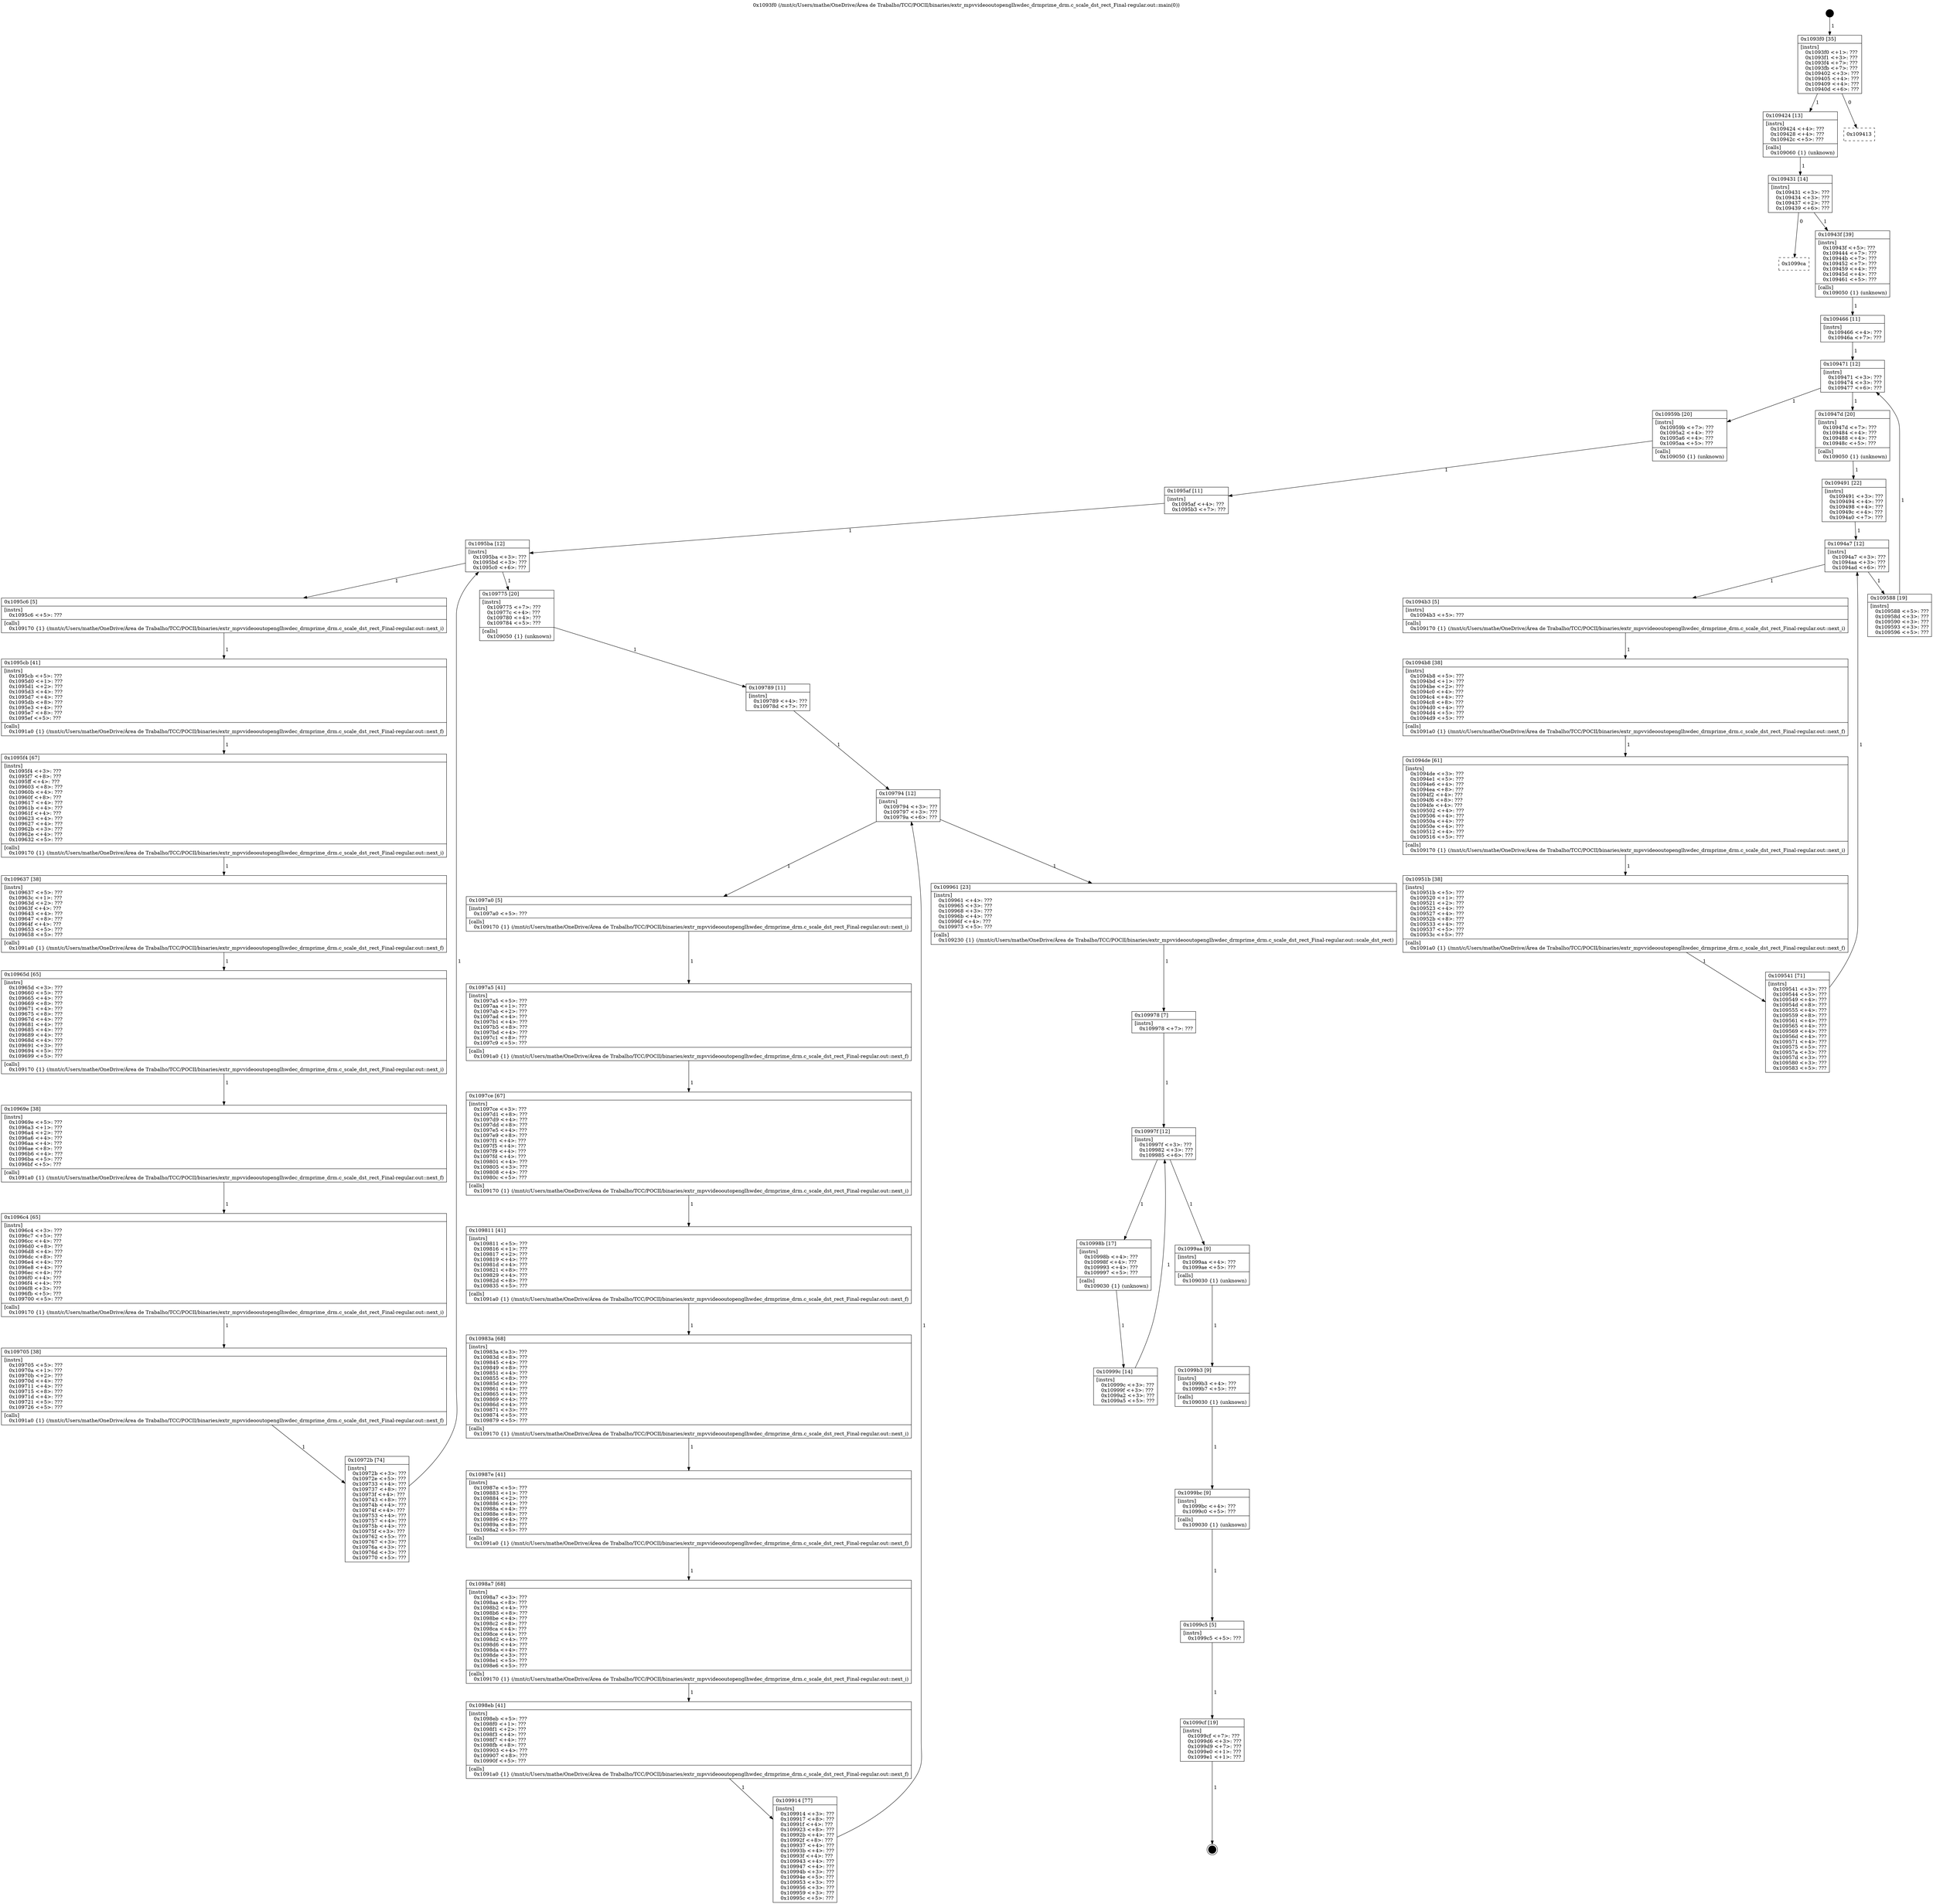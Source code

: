 digraph "0x1093f0" {
  label = "0x1093f0 (/mnt/c/Users/mathe/OneDrive/Área de Trabalho/TCC/POCII/binaries/extr_mpvvideooutopenglhwdec_drmprime_drm.c_scale_dst_rect_Final-regular.out::main(0))"
  labelloc = "t"
  node[shape=record]

  Entry [label="",width=0.3,height=0.3,shape=circle,fillcolor=black,style=filled]
  "0x1093f0" [label="{
     0x1093f0 [35]\l
     | [instrs]\l
     &nbsp;&nbsp;0x1093f0 \<+1\>: ???\l
     &nbsp;&nbsp;0x1093f1 \<+3\>: ???\l
     &nbsp;&nbsp;0x1093f4 \<+7\>: ???\l
     &nbsp;&nbsp;0x1093fb \<+7\>: ???\l
     &nbsp;&nbsp;0x109402 \<+3\>: ???\l
     &nbsp;&nbsp;0x109405 \<+4\>: ???\l
     &nbsp;&nbsp;0x109409 \<+4\>: ???\l
     &nbsp;&nbsp;0x10940d \<+6\>: ???\l
  }"]
  "0x109424" [label="{
     0x109424 [13]\l
     | [instrs]\l
     &nbsp;&nbsp;0x109424 \<+4\>: ???\l
     &nbsp;&nbsp;0x109428 \<+4\>: ???\l
     &nbsp;&nbsp;0x10942c \<+5\>: ???\l
     | [calls]\l
     &nbsp;&nbsp;0x109060 \{1\} (unknown)\l
  }"]
  "0x109413" [label="{
     0x109413\l
  }", style=dashed]
  "0x109431" [label="{
     0x109431 [14]\l
     | [instrs]\l
     &nbsp;&nbsp;0x109431 \<+3\>: ???\l
     &nbsp;&nbsp;0x109434 \<+3\>: ???\l
     &nbsp;&nbsp;0x109437 \<+2\>: ???\l
     &nbsp;&nbsp;0x109439 \<+6\>: ???\l
  }"]
  "0x1099ca" [label="{
     0x1099ca\l
  }", style=dashed]
  "0x10943f" [label="{
     0x10943f [39]\l
     | [instrs]\l
     &nbsp;&nbsp;0x10943f \<+5\>: ???\l
     &nbsp;&nbsp;0x109444 \<+7\>: ???\l
     &nbsp;&nbsp;0x10944b \<+7\>: ???\l
     &nbsp;&nbsp;0x109452 \<+7\>: ???\l
     &nbsp;&nbsp;0x109459 \<+4\>: ???\l
     &nbsp;&nbsp;0x10945d \<+4\>: ???\l
     &nbsp;&nbsp;0x109461 \<+5\>: ???\l
     | [calls]\l
     &nbsp;&nbsp;0x109050 \{1\} (unknown)\l
  }"]
  Exit [label="",width=0.3,height=0.3,shape=circle,fillcolor=black,style=filled,peripheries=2]
  "0x109471" [label="{
     0x109471 [12]\l
     | [instrs]\l
     &nbsp;&nbsp;0x109471 \<+3\>: ???\l
     &nbsp;&nbsp;0x109474 \<+3\>: ???\l
     &nbsp;&nbsp;0x109477 \<+6\>: ???\l
  }"]
  "0x10959b" [label="{
     0x10959b [20]\l
     | [instrs]\l
     &nbsp;&nbsp;0x10959b \<+7\>: ???\l
     &nbsp;&nbsp;0x1095a2 \<+4\>: ???\l
     &nbsp;&nbsp;0x1095a6 \<+4\>: ???\l
     &nbsp;&nbsp;0x1095aa \<+5\>: ???\l
     | [calls]\l
     &nbsp;&nbsp;0x109050 \{1\} (unknown)\l
  }"]
  "0x10947d" [label="{
     0x10947d [20]\l
     | [instrs]\l
     &nbsp;&nbsp;0x10947d \<+7\>: ???\l
     &nbsp;&nbsp;0x109484 \<+4\>: ???\l
     &nbsp;&nbsp;0x109488 \<+4\>: ???\l
     &nbsp;&nbsp;0x10948c \<+5\>: ???\l
     | [calls]\l
     &nbsp;&nbsp;0x109050 \{1\} (unknown)\l
  }"]
  "0x1094a7" [label="{
     0x1094a7 [12]\l
     | [instrs]\l
     &nbsp;&nbsp;0x1094a7 \<+3\>: ???\l
     &nbsp;&nbsp;0x1094aa \<+3\>: ???\l
     &nbsp;&nbsp;0x1094ad \<+6\>: ???\l
  }"]
  "0x109588" [label="{
     0x109588 [19]\l
     | [instrs]\l
     &nbsp;&nbsp;0x109588 \<+5\>: ???\l
     &nbsp;&nbsp;0x10958d \<+3\>: ???\l
     &nbsp;&nbsp;0x109590 \<+3\>: ???\l
     &nbsp;&nbsp;0x109593 \<+3\>: ???\l
     &nbsp;&nbsp;0x109596 \<+5\>: ???\l
  }"]
  "0x1094b3" [label="{
     0x1094b3 [5]\l
     | [instrs]\l
     &nbsp;&nbsp;0x1094b3 \<+5\>: ???\l
     | [calls]\l
     &nbsp;&nbsp;0x109170 \{1\} (/mnt/c/Users/mathe/OneDrive/Área de Trabalho/TCC/POCII/binaries/extr_mpvvideooutopenglhwdec_drmprime_drm.c_scale_dst_rect_Final-regular.out::next_i)\l
  }"]
  "0x1094b8" [label="{
     0x1094b8 [38]\l
     | [instrs]\l
     &nbsp;&nbsp;0x1094b8 \<+5\>: ???\l
     &nbsp;&nbsp;0x1094bd \<+1\>: ???\l
     &nbsp;&nbsp;0x1094be \<+2\>: ???\l
     &nbsp;&nbsp;0x1094c0 \<+4\>: ???\l
     &nbsp;&nbsp;0x1094c4 \<+4\>: ???\l
     &nbsp;&nbsp;0x1094c8 \<+8\>: ???\l
     &nbsp;&nbsp;0x1094d0 \<+4\>: ???\l
     &nbsp;&nbsp;0x1094d4 \<+5\>: ???\l
     &nbsp;&nbsp;0x1094d9 \<+5\>: ???\l
     | [calls]\l
     &nbsp;&nbsp;0x1091a0 \{1\} (/mnt/c/Users/mathe/OneDrive/Área de Trabalho/TCC/POCII/binaries/extr_mpvvideooutopenglhwdec_drmprime_drm.c_scale_dst_rect_Final-regular.out::next_f)\l
  }"]
  "0x1094de" [label="{
     0x1094de [61]\l
     | [instrs]\l
     &nbsp;&nbsp;0x1094de \<+3\>: ???\l
     &nbsp;&nbsp;0x1094e1 \<+5\>: ???\l
     &nbsp;&nbsp;0x1094e6 \<+4\>: ???\l
     &nbsp;&nbsp;0x1094ea \<+8\>: ???\l
     &nbsp;&nbsp;0x1094f2 \<+4\>: ???\l
     &nbsp;&nbsp;0x1094f6 \<+8\>: ???\l
     &nbsp;&nbsp;0x1094fe \<+4\>: ???\l
     &nbsp;&nbsp;0x109502 \<+4\>: ???\l
     &nbsp;&nbsp;0x109506 \<+4\>: ???\l
     &nbsp;&nbsp;0x10950a \<+4\>: ???\l
     &nbsp;&nbsp;0x10950e \<+4\>: ???\l
     &nbsp;&nbsp;0x109512 \<+4\>: ???\l
     &nbsp;&nbsp;0x109516 \<+5\>: ???\l
     | [calls]\l
     &nbsp;&nbsp;0x109170 \{1\} (/mnt/c/Users/mathe/OneDrive/Área de Trabalho/TCC/POCII/binaries/extr_mpvvideooutopenglhwdec_drmprime_drm.c_scale_dst_rect_Final-regular.out::next_i)\l
  }"]
  "0x10951b" [label="{
     0x10951b [38]\l
     | [instrs]\l
     &nbsp;&nbsp;0x10951b \<+5\>: ???\l
     &nbsp;&nbsp;0x109520 \<+1\>: ???\l
     &nbsp;&nbsp;0x109521 \<+2\>: ???\l
     &nbsp;&nbsp;0x109523 \<+4\>: ???\l
     &nbsp;&nbsp;0x109527 \<+4\>: ???\l
     &nbsp;&nbsp;0x10952b \<+8\>: ???\l
     &nbsp;&nbsp;0x109533 \<+4\>: ???\l
     &nbsp;&nbsp;0x109537 \<+5\>: ???\l
     &nbsp;&nbsp;0x10953c \<+5\>: ???\l
     | [calls]\l
     &nbsp;&nbsp;0x1091a0 \{1\} (/mnt/c/Users/mathe/OneDrive/Área de Trabalho/TCC/POCII/binaries/extr_mpvvideooutopenglhwdec_drmprime_drm.c_scale_dst_rect_Final-regular.out::next_f)\l
  }"]
  "0x109541" [label="{
     0x109541 [71]\l
     | [instrs]\l
     &nbsp;&nbsp;0x109541 \<+3\>: ???\l
     &nbsp;&nbsp;0x109544 \<+5\>: ???\l
     &nbsp;&nbsp;0x109549 \<+4\>: ???\l
     &nbsp;&nbsp;0x10954d \<+8\>: ???\l
     &nbsp;&nbsp;0x109555 \<+4\>: ???\l
     &nbsp;&nbsp;0x109559 \<+8\>: ???\l
     &nbsp;&nbsp;0x109561 \<+4\>: ???\l
     &nbsp;&nbsp;0x109565 \<+4\>: ???\l
     &nbsp;&nbsp;0x109569 \<+4\>: ???\l
     &nbsp;&nbsp;0x10956d \<+4\>: ???\l
     &nbsp;&nbsp;0x109571 \<+4\>: ???\l
     &nbsp;&nbsp;0x109575 \<+5\>: ???\l
     &nbsp;&nbsp;0x10957a \<+3\>: ???\l
     &nbsp;&nbsp;0x10957d \<+3\>: ???\l
     &nbsp;&nbsp;0x109580 \<+3\>: ???\l
     &nbsp;&nbsp;0x109583 \<+5\>: ???\l
  }"]
  "0x109491" [label="{
     0x109491 [22]\l
     | [instrs]\l
     &nbsp;&nbsp;0x109491 \<+3\>: ???\l
     &nbsp;&nbsp;0x109494 \<+4\>: ???\l
     &nbsp;&nbsp;0x109498 \<+4\>: ???\l
     &nbsp;&nbsp;0x10949c \<+4\>: ???\l
     &nbsp;&nbsp;0x1094a0 \<+7\>: ???\l
  }"]
  "0x1099cf" [label="{
     0x1099cf [19]\l
     | [instrs]\l
     &nbsp;&nbsp;0x1099cf \<+7\>: ???\l
     &nbsp;&nbsp;0x1099d6 \<+3\>: ???\l
     &nbsp;&nbsp;0x1099d9 \<+7\>: ???\l
     &nbsp;&nbsp;0x1099e0 \<+1\>: ???\l
     &nbsp;&nbsp;0x1099e1 \<+1\>: ???\l
  }"]
  "0x109466" [label="{
     0x109466 [11]\l
     | [instrs]\l
     &nbsp;&nbsp;0x109466 \<+4\>: ???\l
     &nbsp;&nbsp;0x10946a \<+7\>: ???\l
  }"]
  "0x1095ba" [label="{
     0x1095ba [12]\l
     | [instrs]\l
     &nbsp;&nbsp;0x1095ba \<+3\>: ???\l
     &nbsp;&nbsp;0x1095bd \<+3\>: ???\l
     &nbsp;&nbsp;0x1095c0 \<+6\>: ???\l
  }"]
  "0x109775" [label="{
     0x109775 [20]\l
     | [instrs]\l
     &nbsp;&nbsp;0x109775 \<+7\>: ???\l
     &nbsp;&nbsp;0x10977c \<+4\>: ???\l
     &nbsp;&nbsp;0x109780 \<+4\>: ???\l
     &nbsp;&nbsp;0x109784 \<+5\>: ???\l
     | [calls]\l
     &nbsp;&nbsp;0x109050 \{1\} (unknown)\l
  }"]
  "0x1095c6" [label="{
     0x1095c6 [5]\l
     | [instrs]\l
     &nbsp;&nbsp;0x1095c6 \<+5\>: ???\l
     | [calls]\l
     &nbsp;&nbsp;0x109170 \{1\} (/mnt/c/Users/mathe/OneDrive/Área de Trabalho/TCC/POCII/binaries/extr_mpvvideooutopenglhwdec_drmprime_drm.c_scale_dst_rect_Final-regular.out::next_i)\l
  }"]
  "0x1095cb" [label="{
     0x1095cb [41]\l
     | [instrs]\l
     &nbsp;&nbsp;0x1095cb \<+5\>: ???\l
     &nbsp;&nbsp;0x1095d0 \<+1\>: ???\l
     &nbsp;&nbsp;0x1095d1 \<+2\>: ???\l
     &nbsp;&nbsp;0x1095d3 \<+4\>: ???\l
     &nbsp;&nbsp;0x1095d7 \<+4\>: ???\l
     &nbsp;&nbsp;0x1095db \<+8\>: ???\l
     &nbsp;&nbsp;0x1095e3 \<+4\>: ???\l
     &nbsp;&nbsp;0x1095e7 \<+8\>: ???\l
     &nbsp;&nbsp;0x1095ef \<+5\>: ???\l
     | [calls]\l
     &nbsp;&nbsp;0x1091a0 \{1\} (/mnt/c/Users/mathe/OneDrive/Área de Trabalho/TCC/POCII/binaries/extr_mpvvideooutopenglhwdec_drmprime_drm.c_scale_dst_rect_Final-regular.out::next_f)\l
  }"]
  "0x1095f4" [label="{
     0x1095f4 [67]\l
     | [instrs]\l
     &nbsp;&nbsp;0x1095f4 \<+3\>: ???\l
     &nbsp;&nbsp;0x1095f7 \<+8\>: ???\l
     &nbsp;&nbsp;0x1095ff \<+4\>: ???\l
     &nbsp;&nbsp;0x109603 \<+8\>: ???\l
     &nbsp;&nbsp;0x10960b \<+4\>: ???\l
     &nbsp;&nbsp;0x10960f \<+8\>: ???\l
     &nbsp;&nbsp;0x109617 \<+4\>: ???\l
     &nbsp;&nbsp;0x10961b \<+4\>: ???\l
     &nbsp;&nbsp;0x10961f \<+4\>: ???\l
     &nbsp;&nbsp;0x109623 \<+4\>: ???\l
     &nbsp;&nbsp;0x109627 \<+4\>: ???\l
     &nbsp;&nbsp;0x10962b \<+3\>: ???\l
     &nbsp;&nbsp;0x10962e \<+4\>: ???\l
     &nbsp;&nbsp;0x109632 \<+5\>: ???\l
     | [calls]\l
     &nbsp;&nbsp;0x109170 \{1\} (/mnt/c/Users/mathe/OneDrive/Área de Trabalho/TCC/POCII/binaries/extr_mpvvideooutopenglhwdec_drmprime_drm.c_scale_dst_rect_Final-regular.out::next_i)\l
  }"]
  "0x109637" [label="{
     0x109637 [38]\l
     | [instrs]\l
     &nbsp;&nbsp;0x109637 \<+5\>: ???\l
     &nbsp;&nbsp;0x10963c \<+1\>: ???\l
     &nbsp;&nbsp;0x10963d \<+2\>: ???\l
     &nbsp;&nbsp;0x10963f \<+4\>: ???\l
     &nbsp;&nbsp;0x109643 \<+4\>: ???\l
     &nbsp;&nbsp;0x109647 \<+8\>: ???\l
     &nbsp;&nbsp;0x10964f \<+4\>: ???\l
     &nbsp;&nbsp;0x109653 \<+5\>: ???\l
     &nbsp;&nbsp;0x109658 \<+5\>: ???\l
     | [calls]\l
     &nbsp;&nbsp;0x1091a0 \{1\} (/mnt/c/Users/mathe/OneDrive/Área de Trabalho/TCC/POCII/binaries/extr_mpvvideooutopenglhwdec_drmprime_drm.c_scale_dst_rect_Final-regular.out::next_f)\l
  }"]
  "0x10965d" [label="{
     0x10965d [65]\l
     | [instrs]\l
     &nbsp;&nbsp;0x10965d \<+3\>: ???\l
     &nbsp;&nbsp;0x109660 \<+5\>: ???\l
     &nbsp;&nbsp;0x109665 \<+4\>: ???\l
     &nbsp;&nbsp;0x109669 \<+8\>: ???\l
     &nbsp;&nbsp;0x109671 \<+4\>: ???\l
     &nbsp;&nbsp;0x109675 \<+8\>: ???\l
     &nbsp;&nbsp;0x10967d \<+4\>: ???\l
     &nbsp;&nbsp;0x109681 \<+4\>: ???\l
     &nbsp;&nbsp;0x109685 \<+4\>: ???\l
     &nbsp;&nbsp;0x109689 \<+4\>: ???\l
     &nbsp;&nbsp;0x10968d \<+4\>: ???\l
     &nbsp;&nbsp;0x109691 \<+3\>: ???\l
     &nbsp;&nbsp;0x109694 \<+5\>: ???\l
     &nbsp;&nbsp;0x109699 \<+5\>: ???\l
     | [calls]\l
     &nbsp;&nbsp;0x109170 \{1\} (/mnt/c/Users/mathe/OneDrive/Área de Trabalho/TCC/POCII/binaries/extr_mpvvideooutopenglhwdec_drmprime_drm.c_scale_dst_rect_Final-regular.out::next_i)\l
  }"]
  "0x10969e" [label="{
     0x10969e [38]\l
     | [instrs]\l
     &nbsp;&nbsp;0x10969e \<+5\>: ???\l
     &nbsp;&nbsp;0x1096a3 \<+1\>: ???\l
     &nbsp;&nbsp;0x1096a4 \<+2\>: ???\l
     &nbsp;&nbsp;0x1096a6 \<+4\>: ???\l
     &nbsp;&nbsp;0x1096aa \<+4\>: ???\l
     &nbsp;&nbsp;0x1096ae \<+8\>: ???\l
     &nbsp;&nbsp;0x1096b6 \<+4\>: ???\l
     &nbsp;&nbsp;0x1096ba \<+5\>: ???\l
     &nbsp;&nbsp;0x1096bf \<+5\>: ???\l
     | [calls]\l
     &nbsp;&nbsp;0x1091a0 \{1\} (/mnt/c/Users/mathe/OneDrive/Área de Trabalho/TCC/POCII/binaries/extr_mpvvideooutopenglhwdec_drmprime_drm.c_scale_dst_rect_Final-regular.out::next_f)\l
  }"]
  "0x1096c4" [label="{
     0x1096c4 [65]\l
     | [instrs]\l
     &nbsp;&nbsp;0x1096c4 \<+3\>: ???\l
     &nbsp;&nbsp;0x1096c7 \<+5\>: ???\l
     &nbsp;&nbsp;0x1096cc \<+4\>: ???\l
     &nbsp;&nbsp;0x1096d0 \<+8\>: ???\l
     &nbsp;&nbsp;0x1096d8 \<+4\>: ???\l
     &nbsp;&nbsp;0x1096dc \<+8\>: ???\l
     &nbsp;&nbsp;0x1096e4 \<+4\>: ???\l
     &nbsp;&nbsp;0x1096e8 \<+4\>: ???\l
     &nbsp;&nbsp;0x1096ec \<+4\>: ???\l
     &nbsp;&nbsp;0x1096f0 \<+4\>: ???\l
     &nbsp;&nbsp;0x1096f4 \<+4\>: ???\l
     &nbsp;&nbsp;0x1096f8 \<+3\>: ???\l
     &nbsp;&nbsp;0x1096fb \<+5\>: ???\l
     &nbsp;&nbsp;0x109700 \<+5\>: ???\l
     | [calls]\l
     &nbsp;&nbsp;0x109170 \{1\} (/mnt/c/Users/mathe/OneDrive/Área de Trabalho/TCC/POCII/binaries/extr_mpvvideooutopenglhwdec_drmprime_drm.c_scale_dst_rect_Final-regular.out::next_i)\l
  }"]
  "0x109705" [label="{
     0x109705 [38]\l
     | [instrs]\l
     &nbsp;&nbsp;0x109705 \<+5\>: ???\l
     &nbsp;&nbsp;0x10970a \<+1\>: ???\l
     &nbsp;&nbsp;0x10970b \<+2\>: ???\l
     &nbsp;&nbsp;0x10970d \<+4\>: ???\l
     &nbsp;&nbsp;0x109711 \<+4\>: ???\l
     &nbsp;&nbsp;0x109715 \<+8\>: ???\l
     &nbsp;&nbsp;0x10971d \<+4\>: ???\l
     &nbsp;&nbsp;0x109721 \<+5\>: ???\l
     &nbsp;&nbsp;0x109726 \<+5\>: ???\l
     | [calls]\l
     &nbsp;&nbsp;0x1091a0 \{1\} (/mnt/c/Users/mathe/OneDrive/Área de Trabalho/TCC/POCII/binaries/extr_mpvvideooutopenglhwdec_drmprime_drm.c_scale_dst_rect_Final-regular.out::next_f)\l
  }"]
  "0x10972b" [label="{
     0x10972b [74]\l
     | [instrs]\l
     &nbsp;&nbsp;0x10972b \<+3\>: ???\l
     &nbsp;&nbsp;0x10972e \<+5\>: ???\l
     &nbsp;&nbsp;0x109733 \<+4\>: ???\l
     &nbsp;&nbsp;0x109737 \<+8\>: ???\l
     &nbsp;&nbsp;0x10973f \<+4\>: ???\l
     &nbsp;&nbsp;0x109743 \<+8\>: ???\l
     &nbsp;&nbsp;0x10974b \<+4\>: ???\l
     &nbsp;&nbsp;0x10974f \<+4\>: ???\l
     &nbsp;&nbsp;0x109753 \<+4\>: ???\l
     &nbsp;&nbsp;0x109757 \<+4\>: ???\l
     &nbsp;&nbsp;0x10975b \<+4\>: ???\l
     &nbsp;&nbsp;0x10975f \<+3\>: ???\l
     &nbsp;&nbsp;0x109762 \<+5\>: ???\l
     &nbsp;&nbsp;0x109767 \<+3\>: ???\l
     &nbsp;&nbsp;0x10976a \<+3\>: ???\l
     &nbsp;&nbsp;0x10976d \<+3\>: ???\l
     &nbsp;&nbsp;0x109770 \<+5\>: ???\l
  }"]
  "0x1095af" [label="{
     0x1095af [11]\l
     | [instrs]\l
     &nbsp;&nbsp;0x1095af \<+4\>: ???\l
     &nbsp;&nbsp;0x1095b3 \<+7\>: ???\l
  }"]
  "0x109794" [label="{
     0x109794 [12]\l
     | [instrs]\l
     &nbsp;&nbsp;0x109794 \<+3\>: ???\l
     &nbsp;&nbsp;0x109797 \<+3\>: ???\l
     &nbsp;&nbsp;0x10979a \<+6\>: ???\l
  }"]
  "0x109961" [label="{
     0x109961 [23]\l
     | [instrs]\l
     &nbsp;&nbsp;0x109961 \<+4\>: ???\l
     &nbsp;&nbsp;0x109965 \<+3\>: ???\l
     &nbsp;&nbsp;0x109968 \<+3\>: ???\l
     &nbsp;&nbsp;0x10996b \<+4\>: ???\l
     &nbsp;&nbsp;0x10996f \<+4\>: ???\l
     &nbsp;&nbsp;0x109973 \<+5\>: ???\l
     | [calls]\l
     &nbsp;&nbsp;0x109230 \{1\} (/mnt/c/Users/mathe/OneDrive/Área de Trabalho/TCC/POCII/binaries/extr_mpvvideooutopenglhwdec_drmprime_drm.c_scale_dst_rect_Final-regular.out::scale_dst_rect)\l
  }"]
  "0x1097a0" [label="{
     0x1097a0 [5]\l
     | [instrs]\l
     &nbsp;&nbsp;0x1097a0 \<+5\>: ???\l
     | [calls]\l
     &nbsp;&nbsp;0x109170 \{1\} (/mnt/c/Users/mathe/OneDrive/Área de Trabalho/TCC/POCII/binaries/extr_mpvvideooutopenglhwdec_drmprime_drm.c_scale_dst_rect_Final-regular.out::next_i)\l
  }"]
  "0x1097a5" [label="{
     0x1097a5 [41]\l
     | [instrs]\l
     &nbsp;&nbsp;0x1097a5 \<+5\>: ???\l
     &nbsp;&nbsp;0x1097aa \<+1\>: ???\l
     &nbsp;&nbsp;0x1097ab \<+2\>: ???\l
     &nbsp;&nbsp;0x1097ad \<+4\>: ???\l
     &nbsp;&nbsp;0x1097b1 \<+4\>: ???\l
     &nbsp;&nbsp;0x1097b5 \<+8\>: ???\l
     &nbsp;&nbsp;0x1097bd \<+4\>: ???\l
     &nbsp;&nbsp;0x1097c1 \<+8\>: ???\l
     &nbsp;&nbsp;0x1097c9 \<+5\>: ???\l
     | [calls]\l
     &nbsp;&nbsp;0x1091a0 \{1\} (/mnt/c/Users/mathe/OneDrive/Área de Trabalho/TCC/POCII/binaries/extr_mpvvideooutopenglhwdec_drmprime_drm.c_scale_dst_rect_Final-regular.out::next_f)\l
  }"]
  "0x1097ce" [label="{
     0x1097ce [67]\l
     | [instrs]\l
     &nbsp;&nbsp;0x1097ce \<+3\>: ???\l
     &nbsp;&nbsp;0x1097d1 \<+8\>: ???\l
     &nbsp;&nbsp;0x1097d9 \<+4\>: ???\l
     &nbsp;&nbsp;0x1097dd \<+8\>: ???\l
     &nbsp;&nbsp;0x1097e5 \<+4\>: ???\l
     &nbsp;&nbsp;0x1097e9 \<+8\>: ???\l
     &nbsp;&nbsp;0x1097f1 \<+4\>: ???\l
     &nbsp;&nbsp;0x1097f5 \<+4\>: ???\l
     &nbsp;&nbsp;0x1097f9 \<+4\>: ???\l
     &nbsp;&nbsp;0x1097fd \<+4\>: ???\l
     &nbsp;&nbsp;0x109801 \<+4\>: ???\l
     &nbsp;&nbsp;0x109805 \<+3\>: ???\l
     &nbsp;&nbsp;0x109808 \<+4\>: ???\l
     &nbsp;&nbsp;0x10980c \<+5\>: ???\l
     | [calls]\l
     &nbsp;&nbsp;0x109170 \{1\} (/mnt/c/Users/mathe/OneDrive/Área de Trabalho/TCC/POCII/binaries/extr_mpvvideooutopenglhwdec_drmprime_drm.c_scale_dst_rect_Final-regular.out::next_i)\l
  }"]
  "0x109811" [label="{
     0x109811 [41]\l
     | [instrs]\l
     &nbsp;&nbsp;0x109811 \<+5\>: ???\l
     &nbsp;&nbsp;0x109816 \<+1\>: ???\l
     &nbsp;&nbsp;0x109817 \<+2\>: ???\l
     &nbsp;&nbsp;0x109819 \<+4\>: ???\l
     &nbsp;&nbsp;0x10981d \<+4\>: ???\l
     &nbsp;&nbsp;0x109821 \<+8\>: ???\l
     &nbsp;&nbsp;0x109829 \<+4\>: ???\l
     &nbsp;&nbsp;0x10982d \<+8\>: ???\l
     &nbsp;&nbsp;0x109835 \<+5\>: ???\l
     | [calls]\l
     &nbsp;&nbsp;0x1091a0 \{1\} (/mnt/c/Users/mathe/OneDrive/Área de Trabalho/TCC/POCII/binaries/extr_mpvvideooutopenglhwdec_drmprime_drm.c_scale_dst_rect_Final-regular.out::next_f)\l
  }"]
  "0x10983a" [label="{
     0x10983a [68]\l
     | [instrs]\l
     &nbsp;&nbsp;0x10983a \<+3\>: ???\l
     &nbsp;&nbsp;0x10983d \<+8\>: ???\l
     &nbsp;&nbsp;0x109845 \<+4\>: ???\l
     &nbsp;&nbsp;0x109849 \<+8\>: ???\l
     &nbsp;&nbsp;0x109851 \<+4\>: ???\l
     &nbsp;&nbsp;0x109855 \<+8\>: ???\l
     &nbsp;&nbsp;0x10985d \<+4\>: ???\l
     &nbsp;&nbsp;0x109861 \<+4\>: ???\l
     &nbsp;&nbsp;0x109865 \<+4\>: ???\l
     &nbsp;&nbsp;0x109869 \<+4\>: ???\l
     &nbsp;&nbsp;0x10986d \<+4\>: ???\l
     &nbsp;&nbsp;0x109871 \<+3\>: ???\l
     &nbsp;&nbsp;0x109874 \<+5\>: ???\l
     &nbsp;&nbsp;0x109879 \<+5\>: ???\l
     | [calls]\l
     &nbsp;&nbsp;0x109170 \{1\} (/mnt/c/Users/mathe/OneDrive/Área de Trabalho/TCC/POCII/binaries/extr_mpvvideooutopenglhwdec_drmprime_drm.c_scale_dst_rect_Final-regular.out::next_i)\l
  }"]
  "0x10987e" [label="{
     0x10987e [41]\l
     | [instrs]\l
     &nbsp;&nbsp;0x10987e \<+5\>: ???\l
     &nbsp;&nbsp;0x109883 \<+1\>: ???\l
     &nbsp;&nbsp;0x109884 \<+2\>: ???\l
     &nbsp;&nbsp;0x109886 \<+4\>: ???\l
     &nbsp;&nbsp;0x10988a \<+4\>: ???\l
     &nbsp;&nbsp;0x10988e \<+8\>: ???\l
     &nbsp;&nbsp;0x109896 \<+4\>: ???\l
     &nbsp;&nbsp;0x10989a \<+8\>: ???\l
     &nbsp;&nbsp;0x1098a2 \<+5\>: ???\l
     | [calls]\l
     &nbsp;&nbsp;0x1091a0 \{1\} (/mnt/c/Users/mathe/OneDrive/Área de Trabalho/TCC/POCII/binaries/extr_mpvvideooutopenglhwdec_drmprime_drm.c_scale_dst_rect_Final-regular.out::next_f)\l
  }"]
  "0x1098a7" [label="{
     0x1098a7 [68]\l
     | [instrs]\l
     &nbsp;&nbsp;0x1098a7 \<+3\>: ???\l
     &nbsp;&nbsp;0x1098aa \<+8\>: ???\l
     &nbsp;&nbsp;0x1098b2 \<+4\>: ???\l
     &nbsp;&nbsp;0x1098b6 \<+8\>: ???\l
     &nbsp;&nbsp;0x1098be \<+4\>: ???\l
     &nbsp;&nbsp;0x1098c2 \<+8\>: ???\l
     &nbsp;&nbsp;0x1098ca \<+4\>: ???\l
     &nbsp;&nbsp;0x1098ce \<+4\>: ???\l
     &nbsp;&nbsp;0x1098d2 \<+4\>: ???\l
     &nbsp;&nbsp;0x1098d6 \<+4\>: ???\l
     &nbsp;&nbsp;0x1098da \<+4\>: ???\l
     &nbsp;&nbsp;0x1098de \<+3\>: ???\l
     &nbsp;&nbsp;0x1098e1 \<+5\>: ???\l
     &nbsp;&nbsp;0x1098e6 \<+5\>: ???\l
     | [calls]\l
     &nbsp;&nbsp;0x109170 \{1\} (/mnt/c/Users/mathe/OneDrive/Área de Trabalho/TCC/POCII/binaries/extr_mpvvideooutopenglhwdec_drmprime_drm.c_scale_dst_rect_Final-regular.out::next_i)\l
  }"]
  "0x1098eb" [label="{
     0x1098eb [41]\l
     | [instrs]\l
     &nbsp;&nbsp;0x1098eb \<+5\>: ???\l
     &nbsp;&nbsp;0x1098f0 \<+1\>: ???\l
     &nbsp;&nbsp;0x1098f1 \<+2\>: ???\l
     &nbsp;&nbsp;0x1098f3 \<+4\>: ???\l
     &nbsp;&nbsp;0x1098f7 \<+4\>: ???\l
     &nbsp;&nbsp;0x1098fb \<+8\>: ???\l
     &nbsp;&nbsp;0x109903 \<+4\>: ???\l
     &nbsp;&nbsp;0x109907 \<+8\>: ???\l
     &nbsp;&nbsp;0x10990f \<+5\>: ???\l
     | [calls]\l
     &nbsp;&nbsp;0x1091a0 \{1\} (/mnt/c/Users/mathe/OneDrive/Área de Trabalho/TCC/POCII/binaries/extr_mpvvideooutopenglhwdec_drmprime_drm.c_scale_dst_rect_Final-regular.out::next_f)\l
  }"]
  "0x109914" [label="{
     0x109914 [77]\l
     | [instrs]\l
     &nbsp;&nbsp;0x109914 \<+3\>: ???\l
     &nbsp;&nbsp;0x109917 \<+8\>: ???\l
     &nbsp;&nbsp;0x10991f \<+4\>: ???\l
     &nbsp;&nbsp;0x109923 \<+8\>: ???\l
     &nbsp;&nbsp;0x10992b \<+4\>: ???\l
     &nbsp;&nbsp;0x10992f \<+8\>: ???\l
     &nbsp;&nbsp;0x109937 \<+4\>: ???\l
     &nbsp;&nbsp;0x10993b \<+4\>: ???\l
     &nbsp;&nbsp;0x10993f \<+4\>: ???\l
     &nbsp;&nbsp;0x109943 \<+4\>: ???\l
     &nbsp;&nbsp;0x109947 \<+4\>: ???\l
     &nbsp;&nbsp;0x10994b \<+3\>: ???\l
     &nbsp;&nbsp;0x10994e \<+5\>: ???\l
     &nbsp;&nbsp;0x109953 \<+3\>: ???\l
     &nbsp;&nbsp;0x109956 \<+3\>: ???\l
     &nbsp;&nbsp;0x109959 \<+3\>: ???\l
     &nbsp;&nbsp;0x10995c \<+5\>: ???\l
  }"]
  "0x109789" [label="{
     0x109789 [11]\l
     | [instrs]\l
     &nbsp;&nbsp;0x109789 \<+4\>: ???\l
     &nbsp;&nbsp;0x10978d \<+7\>: ???\l
  }"]
  "0x10997f" [label="{
     0x10997f [12]\l
     | [instrs]\l
     &nbsp;&nbsp;0x10997f \<+3\>: ???\l
     &nbsp;&nbsp;0x109982 \<+3\>: ???\l
     &nbsp;&nbsp;0x109985 \<+6\>: ???\l
  }"]
  "0x1099aa" [label="{
     0x1099aa [9]\l
     | [instrs]\l
     &nbsp;&nbsp;0x1099aa \<+4\>: ???\l
     &nbsp;&nbsp;0x1099ae \<+5\>: ???\l
     | [calls]\l
     &nbsp;&nbsp;0x109030 \{1\} (unknown)\l
  }"]
  "0x10998b" [label="{
     0x10998b [17]\l
     | [instrs]\l
     &nbsp;&nbsp;0x10998b \<+4\>: ???\l
     &nbsp;&nbsp;0x10998f \<+4\>: ???\l
     &nbsp;&nbsp;0x109993 \<+4\>: ???\l
     &nbsp;&nbsp;0x109997 \<+5\>: ???\l
     | [calls]\l
     &nbsp;&nbsp;0x109030 \{1\} (unknown)\l
  }"]
  "0x10999c" [label="{
     0x10999c [14]\l
     | [instrs]\l
     &nbsp;&nbsp;0x10999c \<+3\>: ???\l
     &nbsp;&nbsp;0x10999f \<+3\>: ???\l
     &nbsp;&nbsp;0x1099a2 \<+3\>: ???\l
     &nbsp;&nbsp;0x1099a5 \<+5\>: ???\l
  }"]
  "0x109978" [label="{
     0x109978 [7]\l
     | [instrs]\l
     &nbsp;&nbsp;0x109978 \<+7\>: ???\l
  }"]
  "0x1099b3" [label="{
     0x1099b3 [9]\l
     | [instrs]\l
     &nbsp;&nbsp;0x1099b3 \<+4\>: ???\l
     &nbsp;&nbsp;0x1099b7 \<+5\>: ???\l
     | [calls]\l
     &nbsp;&nbsp;0x109030 \{1\} (unknown)\l
  }"]
  "0x1099bc" [label="{
     0x1099bc [9]\l
     | [instrs]\l
     &nbsp;&nbsp;0x1099bc \<+4\>: ???\l
     &nbsp;&nbsp;0x1099c0 \<+5\>: ???\l
     | [calls]\l
     &nbsp;&nbsp;0x109030 \{1\} (unknown)\l
  }"]
  "0x1099c5" [label="{
     0x1099c5 [5]\l
     | [instrs]\l
     &nbsp;&nbsp;0x1099c5 \<+5\>: ???\l
  }"]
  Entry -> "0x1093f0" [label=" 1"]
  "0x1093f0" -> "0x109424" [label=" 1"]
  "0x1093f0" -> "0x109413" [label=" 0"]
  "0x109424" -> "0x109431" [label=" 1"]
  "0x109431" -> "0x1099ca" [label=" 0"]
  "0x109431" -> "0x10943f" [label=" 1"]
  "0x1099cf" -> Exit [label=" 1"]
  "0x10943f" -> "0x109466" [label=" 1"]
  "0x109471" -> "0x10959b" [label=" 1"]
  "0x109471" -> "0x10947d" [label=" 1"]
  "0x10947d" -> "0x109491" [label=" 1"]
  "0x1094a7" -> "0x109588" [label=" 1"]
  "0x1094a7" -> "0x1094b3" [label=" 1"]
  "0x1094b3" -> "0x1094b8" [label=" 1"]
  "0x1094b8" -> "0x1094de" [label=" 1"]
  "0x1094de" -> "0x10951b" [label=" 1"]
  "0x10951b" -> "0x109541" [label=" 1"]
  "0x109491" -> "0x1094a7" [label=" 1"]
  "0x109541" -> "0x1094a7" [label=" 1"]
  "0x1099c5" -> "0x1099cf" [label=" 1"]
  "0x109466" -> "0x109471" [label=" 1"]
  "0x109588" -> "0x109471" [label=" 1"]
  "0x10959b" -> "0x1095af" [label=" 1"]
  "0x1095ba" -> "0x109775" [label=" 1"]
  "0x1095ba" -> "0x1095c6" [label=" 1"]
  "0x1095c6" -> "0x1095cb" [label=" 1"]
  "0x1095cb" -> "0x1095f4" [label=" 1"]
  "0x1095f4" -> "0x109637" [label=" 1"]
  "0x109637" -> "0x10965d" [label=" 1"]
  "0x10965d" -> "0x10969e" [label=" 1"]
  "0x10969e" -> "0x1096c4" [label=" 1"]
  "0x1096c4" -> "0x109705" [label=" 1"]
  "0x109705" -> "0x10972b" [label=" 1"]
  "0x1095af" -> "0x1095ba" [label=" 1"]
  "0x10972b" -> "0x1095ba" [label=" 1"]
  "0x109775" -> "0x109789" [label=" 1"]
  "0x109794" -> "0x109961" [label=" 1"]
  "0x109794" -> "0x1097a0" [label=" 1"]
  "0x1097a0" -> "0x1097a5" [label=" 1"]
  "0x1097a5" -> "0x1097ce" [label=" 1"]
  "0x1097ce" -> "0x109811" [label=" 1"]
  "0x109811" -> "0x10983a" [label=" 1"]
  "0x10983a" -> "0x10987e" [label=" 1"]
  "0x10987e" -> "0x1098a7" [label=" 1"]
  "0x1098a7" -> "0x1098eb" [label=" 1"]
  "0x1098eb" -> "0x109914" [label=" 1"]
  "0x109789" -> "0x109794" [label=" 1"]
  "0x109914" -> "0x109794" [label=" 1"]
  "0x109961" -> "0x109978" [label=" 1"]
  "0x10997f" -> "0x1099aa" [label=" 1"]
  "0x10997f" -> "0x10998b" [label=" 1"]
  "0x10998b" -> "0x10999c" [label=" 1"]
  "0x109978" -> "0x10997f" [label=" 1"]
  "0x10999c" -> "0x10997f" [label=" 1"]
  "0x1099aa" -> "0x1099b3" [label=" 1"]
  "0x1099b3" -> "0x1099bc" [label=" 1"]
  "0x1099bc" -> "0x1099c5" [label=" 1"]
}
